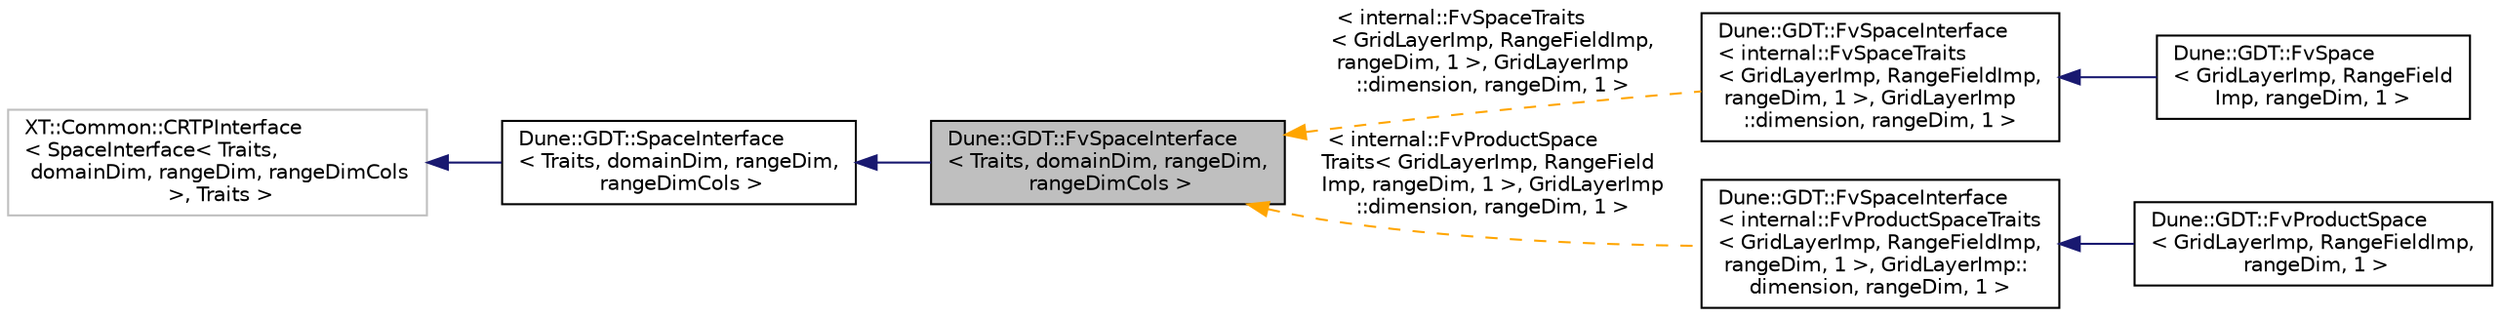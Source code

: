 digraph "Dune::GDT::FvSpaceInterface&lt; Traits, domainDim, rangeDim, rangeDimCols &gt;"
{
  edge [fontname="Helvetica",fontsize="10",labelfontname="Helvetica",labelfontsize="10"];
  node [fontname="Helvetica",fontsize="10",shape=record];
  rankdir="LR";
  Node0 [label="Dune::GDT::FvSpaceInterface\l\< Traits, domainDim, rangeDim,\l rangeDimCols \>",height=0.2,width=0.4,color="black", fillcolor="grey75", style="filled", fontcolor="black"];
  Node1 -> Node0 [dir="back",color="midnightblue",fontsize="10",style="solid",fontname="Helvetica"];
  Node1 [label="Dune::GDT::SpaceInterface\l\< Traits, domainDim, rangeDim,\l rangeDimCols \>",height=0.2,width=0.4,color="black", fillcolor="white", style="filled",URL="$a02731.html"];
  Node2 -> Node1 [dir="back",color="midnightblue",fontsize="10",style="solid",fontname="Helvetica"];
  Node2 [label="XT::Common::CRTPInterface\l\< SpaceInterface\< Traits,\l domainDim, rangeDim, rangeDimCols\l \>, Traits \>",height=0.2,width=0.4,color="grey75", fillcolor="white", style="filled"];
  Node0 -> Node3 [dir="back",color="orange",fontsize="10",style="dashed",label=" \< internal::FvSpaceTraits\l\< GridLayerImp, RangeFieldImp,\l rangeDim, 1 \>, GridLayerImp\l::dimension, rangeDim, 1 \>" ,fontname="Helvetica"];
  Node3 [label="Dune::GDT::FvSpaceInterface\l\< internal::FvSpaceTraits\l\< GridLayerImp, RangeFieldImp,\l rangeDim, 1 \>, GridLayerImp\l::dimension, rangeDim, 1 \>",height=0.2,width=0.4,color="black", fillcolor="white", style="filled",URL="$a02659.html"];
  Node3 -> Node4 [dir="back",color="midnightblue",fontsize="10",style="solid",fontname="Helvetica"];
  Node4 [label="Dune::GDT::FvSpace\l\< GridLayerImp, RangeField\lImp, rangeDim, 1 \>",height=0.2,width=0.4,color="black", fillcolor="white", style="filled",URL="$a02655.html"];
  Node0 -> Node5 [dir="back",color="orange",fontsize="10",style="dashed",label=" \< internal::FvProductSpace\lTraits\< GridLayerImp, RangeField\lImp, rangeDim, 1 \>, GridLayerImp\l::dimension, rangeDim, 1 \>" ,fontname="Helvetica"];
  Node5 [label="Dune::GDT::FvSpaceInterface\l\< internal::FvProductSpaceTraits\l\< GridLayerImp, RangeFieldImp,\l rangeDim, 1 \>, GridLayerImp::\ldimension, rangeDim, 1 \>",height=0.2,width=0.4,color="black", fillcolor="white", style="filled",URL="$a02659.html"];
  Node5 -> Node6 [dir="back",color="midnightblue",fontsize="10",style="solid",fontname="Helvetica"];
  Node6 [label="Dune::GDT::FvProductSpace\l\< GridLayerImp, RangeFieldImp,\l rangeDim, 1 \>",height=0.2,width=0.4,color="black", fillcolor="white", style="filled",URL="$a02683.html"];
}
